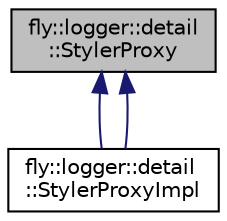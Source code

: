 digraph "fly::logger::detail::StylerProxy"
{
 // LATEX_PDF_SIZE
  edge [fontname="Helvetica",fontsize="10",labelfontname="Helvetica",labelfontsize="10"];
  node [fontname="Helvetica",fontsize="10",shape=record];
  Node1 [label="fly::logger::detail\l::StylerProxy",height=0.2,width=0.4,color="black", fillcolor="grey75", style="filled", fontcolor="black",tooltip=" "];
  Node1 -> Node2 [dir="back",color="midnightblue",fontsize="10",style="solid",fontname="Helvetica"];
  Node2 [label="fly::logger::detail\l::StylerProxyImpl",height=0.2,width=0.4,color="black", fillcolor="white", style="filled",URL="$classfly_1_1logger_1_1detail_1_1_styler_proxy_impl.html",tooltip=" "];
  Node1 -> Node2 [dir="back",color="midnightblue",fontsize="10",style="solid",fontname="Helvetica"];
}
